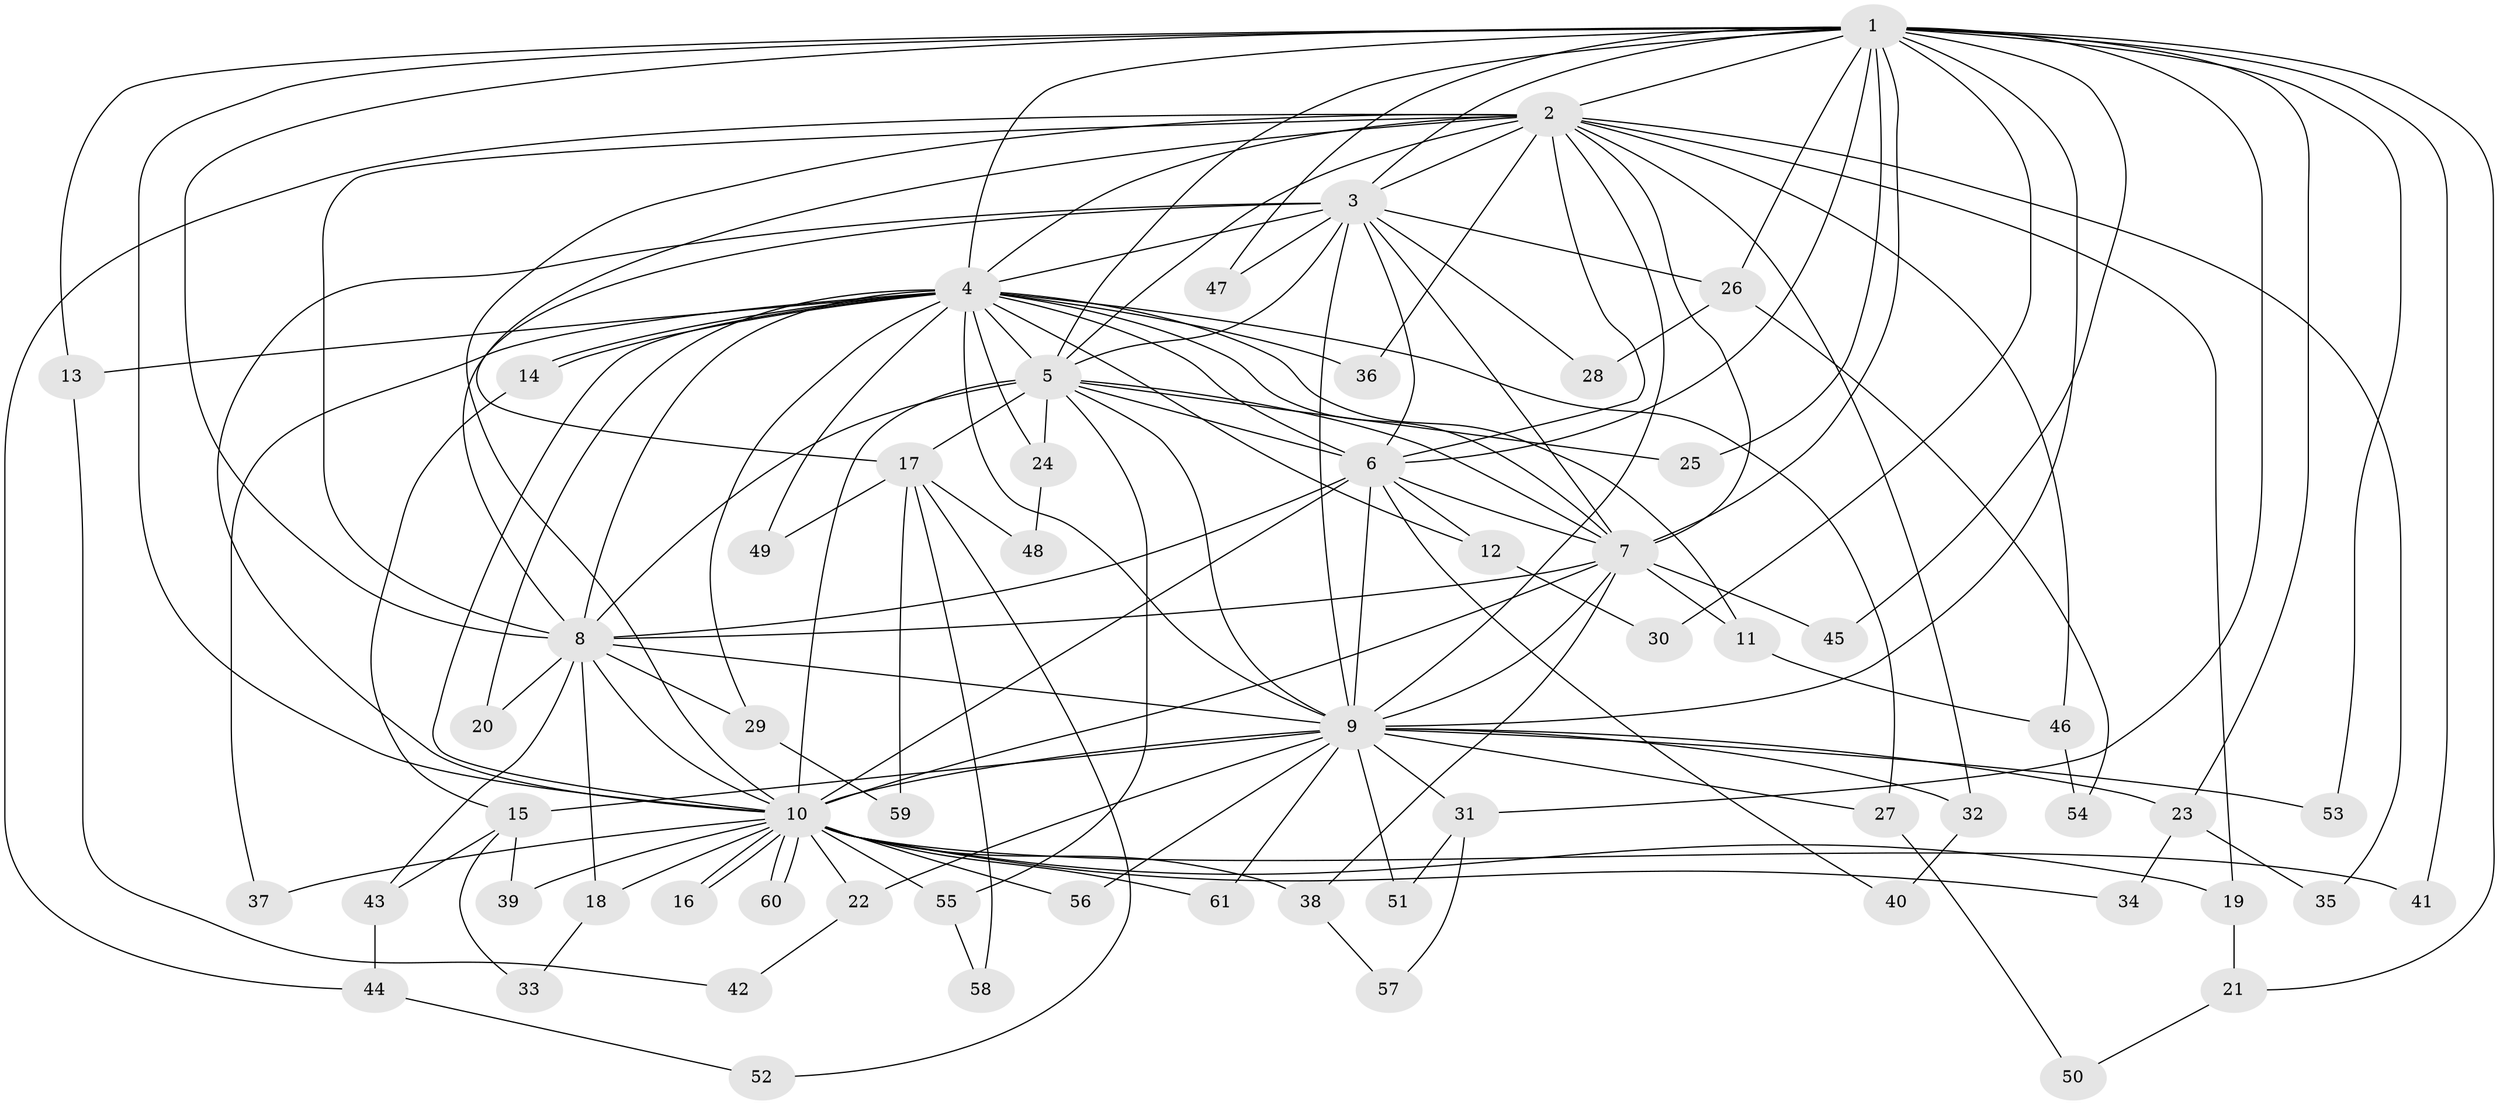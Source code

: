 // Generated by graph-tools (version 1.1) at 2025/44/03/09/25 04:44:06]
// undirected, 61 vertices, 147 edges
graph export_dot {
graph [start="1"]
  node [color=gray90,style=filled];
  1;
  2;
  3;
  4;
  5;
  6;
  7;
  8;
  9;
  10;
  11;
  12;
  13;
  14;
  15;
  16;
  17;
  18;
  19;
  20;
  21;
  22;
  23;
  24;
  25;
  26;
  27;
  28;
  29;
  30;
  31;
  32;
  33;
  34;
  35;
  36;
  37;
  38;
  39;
  40;
  41;
  42;
  43;
  44;
  45;
  46;
  47;
  48;
  49;
  50;
  51;
  52;
  53;
  54;
  55;
  56;
  57;
  58;
  59;
  60;
  61;
  1 -- 2;
  1 -- 3;
  1 -- 4;
  1 -- 5;
  1 -- 6;
  1 -- 7;
  1 -- 8;
  1 -- 9;
  1 -- 10;
  1 -- 13;
  1 -- 21;
  1 -- 23;
  1 -- 25;
  1 -- 26;
  1 -- 30;
  1 -- 31;
  1 -- 41;
  1 -- 45;
  1 -- 47;
  1 -- 53;
  2 -- 3;
  2 -- 4;
  2 -- 5;
  2 -- 6;
  2 -- 7;
  2 -- 8;
  2 -- 9;
  2 -- 10;
  2 -- 17;
  2 -- 19;
  2 -- 32;
  2 -- 35;
  2 -- 36;
  2 -- 44;
  2 -- 46;
  3 -- 4;
  3 -- 5;
  3 -- 6;
  3 -- 7;
  3 -- 8;
  3 -- 9;
  3 -- 10;
  3 -- 26;
  3 -- 28;
  3 -- 47;
  4 -- 5;
  4 -- 6;
  4 -- 7;
  4 -- 8;
  4 -- 9;
  4 -- 10;
  4 -- 11;
  4 -- 12;
  4 -- 13;
  4 -- 14;
  4 -- 14;
  4 -- 20;
  4 -- 24;
  4 -- 27;
  4 -- 29;
  4 -- 36;
  4 -- 37;
  4 -- 49;
  5 -- 6;
  5 -- 7;
  5 -- 8;
  5 -- 9;
  5 -- 10;
  5 -- 17;
  5 -- 24;
  5 -- 25;
  5 -- 55;
  6 -- 7;
  6 -- 8;
  6 -- 9;
  6 -- 10;
  6 -- 12;
  6 -- 40;
  7 -- 8;
  7 -- 9;
  7 -- 10;
  7 -- 11;
  7 -- 38;
  7 -- 45;
  8 -- 9;
  8 -- 10;
  8 -- 18;
  8 -- 20;
  8 -- 29;
  8 -- 43;
  9 -- 10;
  9 -- 15;
  9 -- 22;
  9 -- 23;
  9 -- 27;
  9 -- 31;
  9 -- 32;
  9 -- 51;
  9 -- 53;
  9 -- 56;
  9 -- 61;
  10 -- 16;
  10 -- 16;
  10 -- 18;
  10 -- 19;
  10 -- 22;
  10 -- 34;
  10 -- 37;
  10 -- 38;
  10 -- 39;
  10 -- 41;
  10 -- 55;
  10 -- 56;
  10 -- 60;
  10 -- 60;
  10 -- 61;
  11 -- 46;
  12 -- 30;
  13 -- 42;
  14 -- 15;
  15 -- 33;
  15 -- 39;
  15 -- 43;
  17 -- 48;
  17 -- 49;
  17 -- 52;
  17 -- 58;
  17 -- 59;
  18 -- 33;
  19 -- 21;
  21 -- 50;
  22 -- 42;
  23 -- 34;
  23 -- 35;
  24 -- 48;
  26 -- 28;
  26 -- 54;
  27 -- 50;
  29 -- 59;
  31 -- 51;
  31 -- 57;
  32 -- 40;
  38 -- 57;
  43 -- 44;
  44 -- 52;
  46 -- 54;
  55 -- 58;
}
